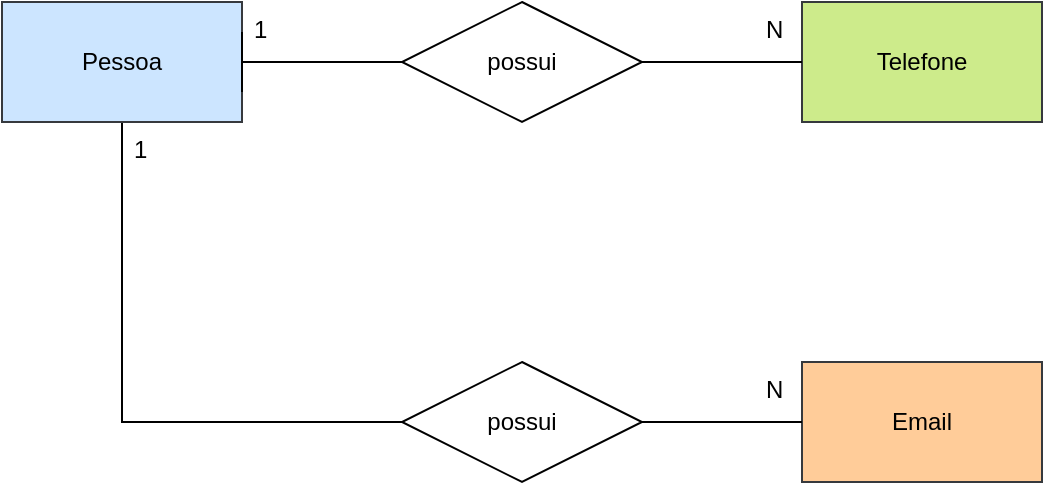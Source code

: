 <mxfile version="14.9.4" type="device" pages="2"><diagram id="QrO9a23bt8liy1oYKIKl" name="Conceitual"><mxGraphModel dx="827" dy="452" grid="1" gridSize="10" guides="1" tooltips="1" connect="1" arrows="1" fold="1" page="1" pageScale="1" pageWidth="827" pageHeight="1169" math="0" shadow="0"><root><mxCell id="0"/><mxCell id="1" parent="0"/><mxCell id="jYozyfyJVgyt9tsq8cjZ-6" style="edgeStyle=orthogonalEdgeStyle;rounded=0;orthogonalLoop=1;jettySize=auto;html=1;entryX=0;entryY=0.5;entryDx=0;entryDy=0;endArrow=none;endFill=0;" edge="1" parent="1" source="jYozyfyJVgyt9tsq8cjZ-1" target="jYozyfyJVgyt9tsq8cjZ-5"><mxGeometry relative="1" as="geometry"/></mxCell><mxCell id="jYozyfyJVgyt9tsq8cjZ-9" style="edgeStyle=orthogonalEdgeStyle;rounded=0;orthogonalLoop=1;jettySize=auto;html=1;entryX=0;entryY=0.5;entryDx=0;entryDy=0;endArrow=none;endFill=0;exitX=0.5;exitY=1;exitDx=0;exitDy=0;" edge="1" parent="1" source="jYozyfyJVgyt9tsq8cjZ-1" target="jYozyfyJVgyt9tsq8cjZ-8"><mxGeometry relative="1" as="geometry"/></mxCell><mxCell id="jYozyfyJVgyt9tsq8cjZ-1" value="Pessoa" style="rounded=0;whiteSpace=wrap;html=1;fillColor=#cce5ff;strokeColor=#36393d;" vertex="1" parent="1"><mxGeometry x="80" y="80" width="120" height="60" as="geometry"/></mxCell><mxCell id="jYozyfyJVgyt9tsq8cjZ-2" value="Telefone" style="rounded=0;whiteSpace=wrap;html=1;fillColor=#cdeb8b;strokeColor=#36393d;" vertex="1" parent="1"><mxGeometry x="480" y="80" width="120" height="60" as="geometry"/></mxCell><mxCell id="jYozyfyJVgyt9tsq8cjZ-3" value="Email" style="rounded=0;whiteSpace=wrap;html=1;fillColor=#ffcc99;strokeColor=#36393d;" vertex="1" parent="1"><mxGeometry x="480" y="260" width="120" height="60" as="geometry"/></mxCell><mxCell id="jYozyfyJVgyt9tsq8cjZ-4" style="edgeStyle=orthogonalEdgeStyle;rounded=0;orthogonalLoop=1;jettySize=auto;html=1;exitX=1;exitY=0.75;exitDx=0;exitDy=0;entryX=1;entryY=0.25;entryDx=0;entryDy=0;endArrow=none;endFill=0;" edge="1" parent="1" source="jYozyfyJVgyt9tsq8cjZ-1" target="jYozyfyJVgyt9tsq8cjZ-1"><mxGeometry relative="1" as="geometry"/></mxCell><mxCell id="jYozyfyJVgyt9tsq8cjZ-7" style="edgeStyle=orthogonalEdgeStyle;rounded=0;orthogonalLoop=1;jettySize=auto;html=1;entryX=0;entryY=0.5;entryDx=0;entryDy=0;endArrow=none;endFill=0;" edge="1" parent="1" source="jYozyfyJVgyt9tsq8cjZ-5" target="jYozyfyJVgyt9tsq8cjZ-2"><mxGeometry relative="1" as="geometry"/></mxCell><mxCell id="jYozyfyJVgyt9tsq8cjZ-5" value="possui" style="shape=rhombus;perimeter=rhombusPerimeter;whiteSpace=wrap;html=1;align=center;" vertex="1" parent="1"><mxGeometry x="280" y="80" width="120" height="60" as="geometry"/></mxCell><mxCell id="jYozyfyJVgyt9tsq8cjZ-11" style="edgeStyle=orthogonalEdgeStyle;rounded=0;orthogonalLoop=1;jettySize=auto;html=1;entryX=0;entryY=0.5;entryDx=0;entryDy=0;endArrow=none;endFill=0;" edge="1" parent="1" source="jYozyfyJVgyt9tsq8cjZ-8" target="jYozyfyJVgyt9tsq8cjZ-3"><mxGeometry relative="1" as="geometry"/></mxCell><mxCell id="jYozyfyJVgyt9tsq8cjZ-8" value="possui" style="shape=rhombus;perimeter=rhombusPerimeter;whiteSpace=wrap;html=1;align=center;" vertex="1" parent="1"><mxGeometry x="280" y="260" width="120" height="60" as="geometry"/></mxCell><mxCell id="jYozyfyJVgyt9tsq8cjZ-12" value="1" style="text;strokeColor=none;fillColor=none;spacingLeft=4;spacingRight=4;overflow=hidden;rotatable=0;points=[[0,0.5],[1,0.5]];portConstraint=eastwest;fontSize=12;" vertex="1" parent="1"><mxGeometry x="200" y="80" width="20" height="30" as="geometry"/></mxCell><mxCell id="jYozyfyJVgyt9tsq8cjZ-14" value="&lt;font face=&quot;helvetica&quot;&gt;N&lt;/font&gt;" style="text;whiteSpace=wrap;html=1;" vertex="1" parent="1"><mxGeometry x="460" y="80" width="20" height="30" as="geometry"/></mxCell><mxCell id="jYozyfyJVgyt9tsq8cjZ-17" value="1" style="text;strokeColor=none;fillColor=none;spacingLeft=4;spacingRight=4;overflow=hidden;rotatable=0;points=[[0,0.5],[1,0.5]];portConstraint=eastwest;fontSize=12;" vertex="1" parent="1"><mxGeometry x="140" y="140" width="20" height="30" as="geometry"/></mxCell><mxCell id="jYozyfyJVgyt9tsq8cjZ-18" value="&lt;font face=&quot;helvetica&quot;&gt;N&lt;/font&gt;" style="text;whiteSpace=wrap;html=1;" vertex="1" parent="1"><mxGeometry x="460" y="260" width="20" height="30" as="geometry"/></mxCell></root></mxGraphModel></diagram><diagram id="apUu73pQwh6Dn2yWQcFe" name="Lógico"><mxGraphModel dx="827" dy="452" grid="1" gridSize="10" guides="1" tooltips="1" connect="1" arrows="1" fold="1" page="1" pageScale="1" pageWidth="827" pageHeight="1169" math="0" shadow="0"><root><mxCell id="m2g9qnZxAsHXkEwlM402-0"/><mxCell id="m2g9qnZxAsHXkEwlM402-1" parent="m2g9qnZxAsHXkEwlM402-0"/><mxCell id="m2g9qnZxAsHXkEwlM402-2" value="Pessoa" style="shape=table;startSize=30;container=1;collapsible=1;childLayout=tableLayout;fixedRows=1;rowLines=0;fontStyle=1;align=center;resizeLast=1;fillColor=#cce5ff;strokeColor=#36393d;" vertex="1" parent="m2g9qnZxAsHXkEwlM402-1"><mxGeometry x="50" y="150" width="180" height="130" as="geometry"/></mxCell><mxCell id="m2g9qnZxAsHXkEwlM402-3" value="" style="shape=partialRectangle;collapsible=0;dropTarget=0;pointerEvents=0;fillColor=none;top=0;left=0;bottom=1;right=0;points=[[0,0.5],[1,0.5]];portConstraint=eastwest;" vertex="1" parent="m2g9qnZxAsHXkEwlM402-2"><mxGeometry y="30" width="180" height="30" as="geometry"/></mxCell><mxCell id="m2g9qnZxAsHXkEwlM402-4" value="PK" style="shape=partialRectangle;connectable=0;fillColor=none;top=0;left=0;bottom=0;right=0;fontStyle=1;overflow=hidden;" vertex="1" parent="m2g9qnZxAsHXkEwlM402-3"><mxGeometry width="30" height="30" as="geometry"/></mxCell><mxCell id="m2g9qnZxAsHXkEwlM402-5" value="IdPessoa" style="shape=partialRectangle;connectable=0;fillColor=none;top=0;left=0;bottom=0;right=0;align=left;spacingLeft=6;fontStyle=1;overflow=hidden;" vertex="1" parent="m2g9qnZxAsHXkEwlM402-3"><mxGeometry x="30" width="150" height="30" as="geometry"/></mxCell><mxCell id="m2g9qnZxAsHXkEwlM402-6" value="" style="shape=partialRectangle;collapsible=0;dropTarget=0;pointerEvents=0;fillColor=none;top=0;left=0;bottom=0;right=0;points=[[0,0.5],[1,0.5]];portConstraint=eastwest;" vertex="1" parent="m2g9qnZxAsHXkEwlM402-2"><mxGeometry y="60" width="180" height="30" as="geometry"/></mxCell><mxCell id="m2g9qnZxAsHXkEwlM402-7" value="" style="shape=partialRectangle;connectable=0;fillColor=none;top=0;left=0;bottom=0;right=0;editable=1;overflow=hidden;" vertex="1" parent="m2g9qnZxAsHXkEwlM402-6"><mxGeometry width="30" height="30" as="geometry"/></mxCell><mxCell id="m2g9qnZxAsHXkEwlM402-8" value="NomePessoa" style="shape=partialRectangle;connectable=0;fillColor=none;top=0;left=0;bottom=0;right=0;align=left;spacingLeft=6;overflow=hidden;" vertex="1" parent="m2g9qnZxAsHXkEwlM402-6"><mxGeometry x="30" width="150" height="30" as="geometry"/></mxCell><mxCell id="m2g9qnZxAsHXkEwlM402-9" value="" style="shape=partialRectangle;collapsible=0;dropTarget=0;pointerEvents=0;fillColor=none;top=0;left=0;bottom=0;right=0;points=[[0,0.5],[1,0.5]];portConstraint=eastwest;" vertex="1" parent="m2g9qnZxAsHXkEwlM402-2"><mxGeometry y="90" width="180" height="30" as="geometry"/></mxCell><mxCell id="m2g9qnZxAsHXkEwlM402-10" value="" style="shape=partialRectangle;connectable=0;fillColor=none;top=0;left=0;bottom=0;right=0;editable=1;overflow=hidden;" vertex="1" parent="m2g9qnZxAsHXkEwlM402-9"><mxGeometry width="30" height="30" as="geometry"/></mxCell><mxCell id="m2g9qnZxAsHXkEwlM402-11" value="CNH" style="shape=partialRectangle;connectable=0;fillColor=none;top=0;left=0;bottom=0;right=0;align=left;spacingLeft=6;overflow=hidden;" vertex="1" parent="m2g9qnZxAsHXkEwlM402-9"><mxGeometry x="30" width="150" height="30" as="geometry"/></mxCell><mxCell id="m2g9qnZxAsHXkEwlM402-15" value="Telefone" style="shape=table;startSize=30;container=1;collapsible=1;childLayout=tableLayout;fixedRows=1;rowLines=0;fontStyle=1;align=center;resizeLast=1;fillColor=#cdeb8b;strokeColor=#36393d;" vertex="1" parent="m2g9qnZxAsHXkEwlM402-1"><mxGeometry x="414" y="80" width="180" height="130" as="geometry"/></mxCell><mxCell id="m2g9qnZxAsHXkEwlM402-16" value="" style="shape=partialRectangle;collapsible=0;dropTarget=0;pointerEvents=0;fillColor=none;top=0;left=0;bottom=0;right=0;points=[[0,0.5],[1,0.5]];portConstraint=eastwest;" vertex="1" parent="m2g9qnZxAsHXkEwlM402-15"><mxGeometry y="30" width="180" height="30" as="geometry"/></mxCell><mxCell id="m2g9qnZxAsHXkEwlM402-17" value="PK" style="shape=partialRectangle;connectable=0;fillColor=none;top=0;left=0;bottom=0;right=0;fontStyle=1;overflow=hidden;" vertex="1" parent="m2g9qnZxAsHXkEwlM402-16"><mxGeometry width="60" height="30" as="geometry"/></mxCell><mxCell id="m2g9qnZxAsHXkEwlM402-18" value="IdTelefone" style="shape=partialRectangle;connectable=0;fillColor=none;top=0;left=0;bottom=0;right=0;align=left;spacingLeft=6;fontStyle=1;overflow=hidden;" vertex="1" parent="m2g9qnZxAsHXkEwlM402-16"><mxGeometry x="60" width="120" height="30" as="geometry"/></mxCell><mxCell id="m2g9qnZxAsHXkEwlM402-19" value="" style="shape=partialRectangle;collapsible=0;dropTarget=0;pointerEvents=0;fillColor=none;top=0;left=0;bottom=1;right=0;points=[[0,0.5],[1,0.5]];portConstraint=eastwest;" vertex="1" parent="m2g9qnZxAsHXkEwlM402-15"><mxGeometry y="60" width="180" height="30" as="geometry"/></mxCell><mxCell id="m2g9qnZxAsHXkEwlM402-20" value="FK" style="shape=partialRectangle;connectable=0;fillColor=none;top=0;left=0;bottom=0;right=0;fontStyle=1;overflow=hidden;" vertex="1" parent="m2g9qnZxAsHXkEwlM402-19"><mxGeometry width="60" height="30" as="geometry"/></mxCell><mxCell id="m2g9qnZxAsHXkEwlM402-21" value="IdPessoa" style="shape=partialRectangle;connectable=0;fillColor=none;top=0;left=0;bottom=0;right=0;align=left;spacingLeft=6;fontStyle=1;overflow=hidden;" vertex="1" parent="m2g9qnZxAsHXkEwlM402-19"><mxGeometry x="60" width="120" height="30" as="geometry"/></mxCell><mxCell id="m2g9qnZxAsHXkEwlM402-22" value="" style="shape=partialRectangle;collapsible=0;dropTarget=0;pointerEvents=0;fillColor=none;top=0;left=0;bottom=0;right=0;points=[[0,0.5],[1,0.5]];portConstraint=eastwest;" vertex="1" parent="m2g9qnZxAsHXkEwlM402-15"><mxGeometry y="90" width="180" height="30" as="geometry"/></mxCell><mxCell id="m2g9qnZxAsHXkEwlM402-23" value="" style="shape=partialRectangle;connectable=0;fillColor=none;top=0;left=0;bottom=0;right=0;editable=1;overflow=hidden;" vertex="1" parent="m2g9qnZxAsHXkEwlM402-22"><mxGeometry width="60" height="30" as="geometry"/></mxCell><mxCell id="m2g9qnZxAsHXkEwlM402-24" value="NumeroTelefone" style="shape=partialRectangle;connectable=0;fillColor=none;top=0;left=0;bottom=0;right=0;align=left;spacingLeft=6;overflow=hidden;" vertex="1" parent="m2g9qnZxAsHXkEwlM402-22"><mxGeometry x="60" width="120" height="30" as="geometry"/></mxCell><mxCell id="m2g9qnZxAsHXkEwlM402-28" value="Email" style="shape=table;startSize=30;container=1;collapsible=1;childLayout=tableLayout;fixedRows=1;rowLines=0;fontStyle=1;align=center;resizeLast=1;fillColor=#ffcc99;strokeColor=#36393d;" vertex="1" parent="m2g9qnZxAsHXkEwlM402-1"><mxGeometry x="414" y="230" width="180" height="130" as="geometry"/></mxCell><mxCell id="m2g9qnZxAsHXkEwlM402-29" value="" style="shape=partialRectangle;collapsible=0;dropTarget=0;pointerEvents=0;fillColor=none;top=0;left=0;bottom=0;right=0;points=[[0,0.5],[1,0.5]];portConstraint=eastwest;" vertex="1" parent="m2g9qnZxAsHXkEwlM402-28"><mxGeometry y="30" width="180" height="30" as="geometry"/></mxCell><mxCell id="m2g9qnZxAsHXkEwlM402-30" value="PK" style="shape=partialRectangle;connectable=0;fillColor=none;top=0;left=0;bottom=0;right=0;fontStyle=1;overflow=hidden;" vertex="1" parent="m2g9qnZxAsHXkEwlM402-29"><mxGeometry width="60" height="30" as="geometry"/></mxCell><mxCell id="m2g9qnZxAsHXkEwlM402-31" value="IdEmail" style="shape=partialRectangle;connectable=0;fillColor=none;top=0;left=0;bottom=0;right=0;align=left;spacingLeft=6;fontStyle=1;overflow=hidden;" vertex="1" parent="m2g9qnZxAsHXkEwlM402-29"><mxGeometry x="60" width="120" height="30" as="geometry"/></mxCell><mxCell id="m2g9qnZxAsHXkEwlM402-32" value="" style="shape=partialRectangle;collapsible=0;dropTarget=0;pointerEvents=0;fillColor=none;top=0;left=0;bottom=1;right=0;points=[[0,0.5],[1,0.5]];portConstraint=eastwest;" vertex="1" parent="m2g9qnZxAsHXkEwlM402-28"><mxGeometry y="60" width="180" height="30" as="geometry"/></mxCell><mxCell id="m2g9qnZxAsHXkEwlM402-33" value="FK" style="shape=partialRectangle;connectable=0;fillColor=none;top=0;left=0;bottom=0;right=0;fontStyle=1;overflow=hidden;" vertex="1" parent="m2g9qnZxAsHXkEwlM402-32"><mxGeometry width="60" height="30" as="geometry"/></mxCell><mxCell id="m2g9qnZxAsHXkEwlM402-34" value="IdPessoa" style="shape=partialRectangle;connectable=0;fillColor=none;top=0;left=0;bottom=0;right=0;align=left;spacingLeft=6;fontStyle=1;overflow=hidden;" vertex="1" parent="m2g9qnZxAsHXkEwlM402-32"><mxGeometry x="60" width="120" height="30" as="geometry"/></mxCell><mxCell id="m2g9qnZxAsHXkEwlM402-35" value="" style="shape=partialRectangle;collapsible=0;dropTarget=0;pointerEvents=0;fillColor=none;top=0;left=0;bottom=0;right=0;points=[[0,0.5],[1,0.5]];portConstraint=eastwest;" vertex="1" parent="m2g9qnZxAsHXkEwlM402-28"><mxGeometry y="90" width="180" height="30" as="geometry"/></mxCell><mxCell id="m2g9qnZxAsHXkEwlM402-36" value="" style="shape=partialRectangle;connectable=0;fillColor=none;top=0;left=0;bottom=0;right=0;editable=1;overflow=hidden;" vertex="1" parent="m2g9qnZxAsHXkEwlM402-35"><mxGeometry width="60" height="30" as="geometry"/></mxCell><mxCell id="m2g9qnZxAsHXkEwlM402-37" value="EnderecoEmail" style="shape=partialRectangle;connectable=0;fillColor=none;top=0;left=0;bottom=0;right=0;align=left;spacingLeft=6;overflow=hidden;" vertex="1" parent="m2g9qnZxAsHXkEwlM402-35"><mxGeometry x="60" width="120" height="30" as="geometry"/></mxCell><mxCell id="AAaR0momS8MT2cnP10qn-0" value="" style="edgeStyle=entityRelationEdgeStyle;fontSize=12;html=1;endArrow=ERoneToMany;exitX=1;exitY=0.5;exitDx=0;exitDy=0;entryX=0;entryY=0.5;entryDx=0;entryDy=0;" edge="1" parent="m2g9qnZxAsHXkEwlM402-1" source="m2g9qnZxAsHXkEwlM402-3" target="m2g9qnZxAsHXkEwlM402-19"><mxGeometry width="100" height="100" relative="1" as="geometry"><mxPoint x="360" y="290" as="sourcePoint"/><mxPoint x="460" y="190" as="targetPoint"/></mxGeometry></mxCell><mxCell id="AAaR0momS8MT2cnP10qn-1" value="" style="edgeStyle=entityRelationEdgeStyle;fontSize=12;html=1;endArrow=ERoneToMany;exitX=1;exitY=0.5;exitDx=0;exitDy=0;entryX=0;entryY=0.5;entryDx=0;entryDy=0;" edge="1" parent="m2g9qnZxAsHXkEwlM402-1" source="m2g9qnZxAsHXkEwlM402-3" target="m2g9qnZxAsHXkEwlM402-32"><mxGeometry width="100" height="100" relative="1" as="geometry"><mxPoint x="220" y="270" as="sourcePoint"/><mxPoint x="404" y="300" as="targetPoint"/></mxGeometry></mxCell></root></mxGraphModel></diagram></mxfile>